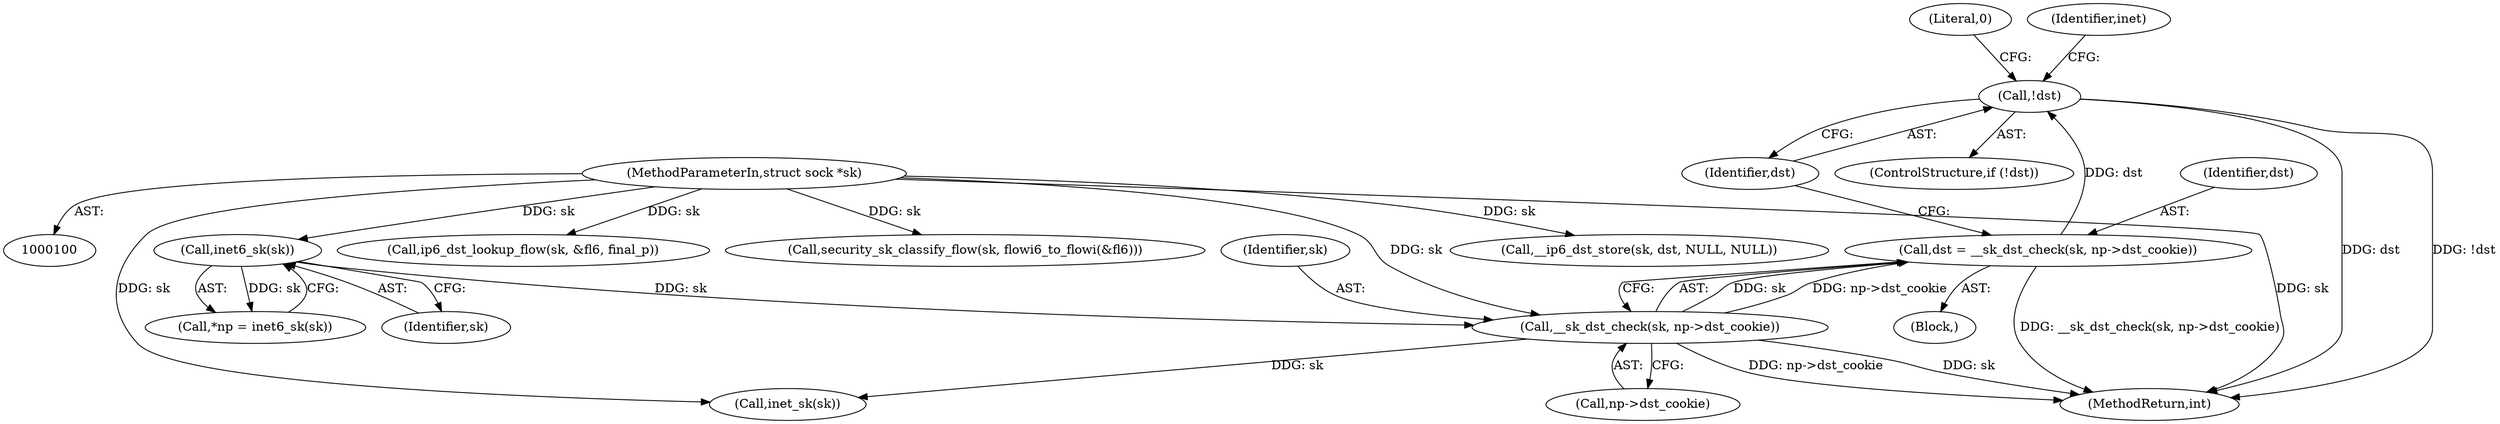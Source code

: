 digraph "0_linux_45f6fad84cc305103b28d73482b344d7f5b76f39_3@pointer" {
"1000117" [label="(Call,!dst)"];
"1000109" [label="(Call,dst = __sk_dst_check(sk, np->dst_cookie))"];
"1000111" [label="(Call,__sk_dst_check(sk, np->dst_cookie))"];
"1000106" [label="(Call,inet6_sk(sk))"];
"1000101" [label="(MethodParameterIn,struct sock *sk)"];
"1000240" [label="(Literal,0)"];
"1000104" [label="(Call,*np = inet6_sk(sk))"];
"1000116" [label="(ControlStructure,if (!dst))"];
"1000111" [label="(Call,__sk_dst_check(sk, np->dst_cookie))"];
"1000122" [label="(Identifier,inet)"];
"1000109" [label="(Call,dst = __sk_dst_check(sk, np->dst_cookie))"];
"1000107" [label="(Identifier,sk)"];
"1000210" [label="(Call,ip6_dst_lookup_flow(sk, &fl6, final_p))"];
"1000110" [label="(Identifier,dst)"];
"1000102" [label="(Block,)"];
"1000190" [label="(Call,security_sk_classify_flow(sk, flowi6_to_flowi(&fl6)))"];
"1000113" [label="(Call,np->dst_cookie)"];
"1000241" [label="(MethodReturn,int)"];
"1000112" [label="(Identifier,sk)"];
"1000101" [label="(MethodParameterIn,struct sock *sk)"];
"1000106" [label="(Call,inet6_sk(sk))"];
"1000118" [label="(Identifier,dst)"];
"1000123" [label="(Call,inet_sk(sk))"];
"1000234" [label="(Call,__ip6_dst_store(sk, dst, NULL, NULL))"];
"1000117" [label="(Call,!dst)"];
"1000117" -> "1000116"  [label="AST: "];
"1000117" -> "1000118"  [label="CFG: "];
"1000118" -> "1000117"  [label="AST: "];
"1000122" -> "1000117"  [label="CFG: "];
"1000240" -> "1000117"  [label="CFG: "];
"1000117" -> "1000241"  [label="DDG: dst"];
"1000117" -> "1000241"  [label="DDG: !dst"];
"1000109" -> "1000117"  [label="DDG: dst"];
"1000109" -> "1000102"  [label="AST: "];
"1000109" -> "1000111"  [label="CFG: "];
"1000110" -> "1000109"  [label="AST: "];
"1000111" -> "1000109"  [label="AST: "];
"1000118" -> "1000109"  [label="CFG: "];
"1000109" -> "1000241"  [label="DDG: __sk_dst_check(sk, np->dst_cookie)"];
"1000111" -> "1000109"  [label="DDG: sk"];
"1000111" -> "1000109"  [label="DDG: np->dst_cookie"];
"1000111" -> "1000113"  [label="CFG: "];
"1000112" -> "1000111"  [label="AST: "];
"1000113" -> "1000111"  [label="AST: "];
"1000111" -> "1000241"  [label="DDG: sk"];
"1000111" -> "1000241"  [label="DDG: np->dst_cookie"];
"1000106" -> "1000111"  [label="DDG: sk"];
"1000101" -> "1000111"  [label="DDG: sk"];
"1000111" -> "1000123"  [label="DDG: sk"];
"1000106" -> "1000104"  [label="AST: "];
"1000106" -> "1000107"  [label="CFG: "];
"1000107" -> "1000106"  [label="AST: "];
"1000104" -> "1000106"  [label="CFG: "];
"1000106" -> "1000104"  [label="DDG: sk"];
"1000101" -> "1000106"  [label="DDG: sk"];
"1000101" -> "1000100"  [label="AST: "];
"1000101" -> "1000241"  [label="DDG: sk"];
"1000101" -> "1000123"  [label="DDG: sk"];
"1000101" -> "1000190"  [label="DDG: sk"];
"1000101" -> "1000210"  [label="DDG: sk"];
"1000101" -> "1000234"  [label="DDG: sk"];
}
